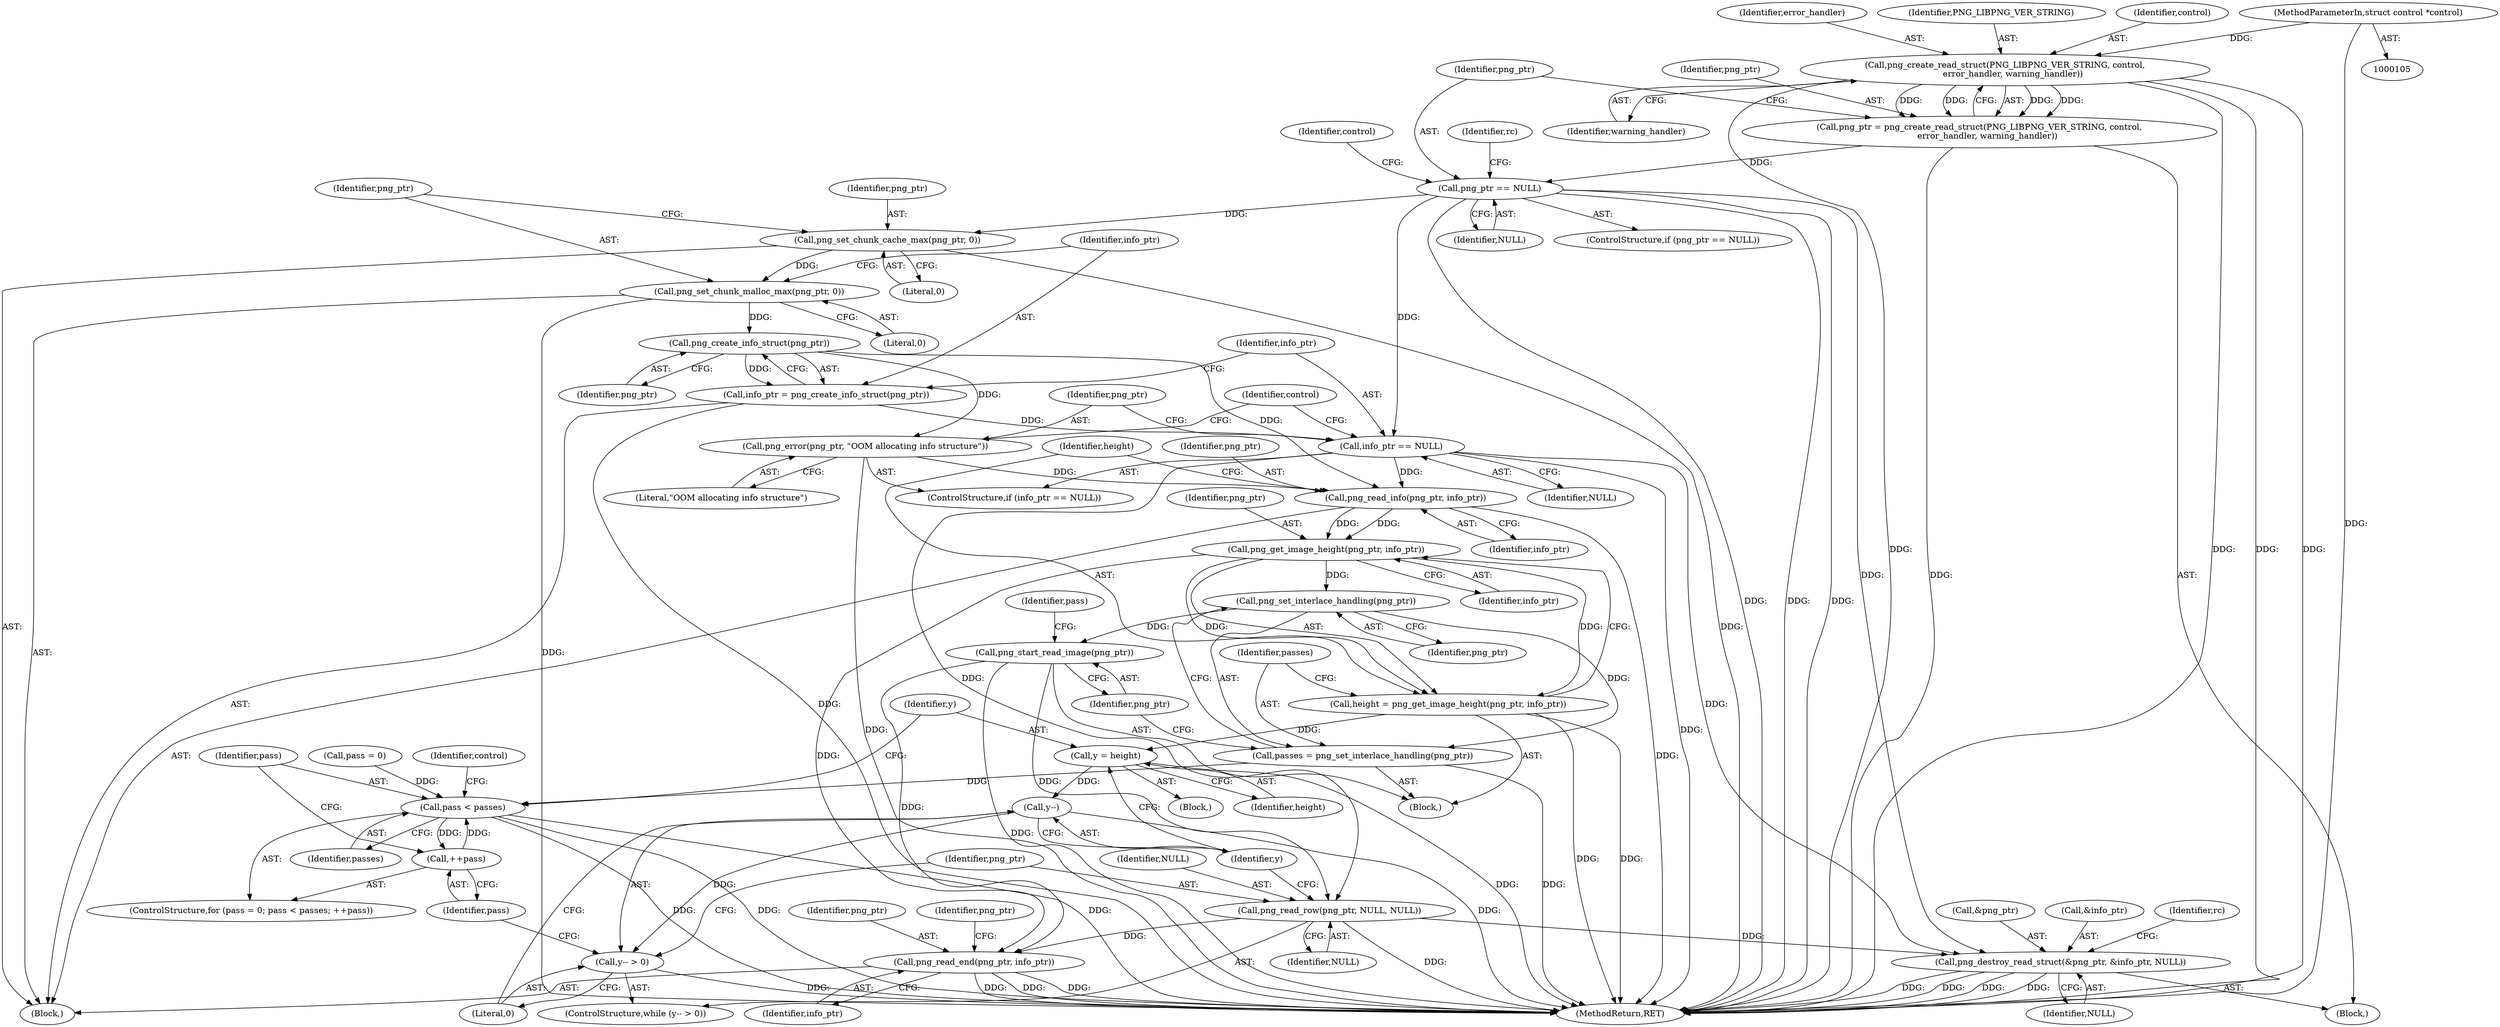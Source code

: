 digraph "0_Android_9d4853418ab2f754c2b63e091c29c5529b8b86ca_172@API" {
"1000116" [label="(Call,png_create_read_struct(PNG_LIBPNG_VER_STRING, control,\n      error_handler, warning_handler))"];
"1000106" [label="(MethodParameterIn,struct control *control)"];
"1000114" [label="(Call,png_ptr = png_create_read_struct(PNG_LIBPNG_VER_STRING, control,\n      error_handler, warning_handler))"];
"1000122" [label="(Call,png_ptr == NULL)"];
"1000156" [label="(Call,png_set_chunk_cache_max(png_ptr, 0))"];
"1000159" [label="(Call,png_set_chunk_malloc_max(png_ptr, 0))"];
"1000165" [label="(Call,png_create_info_struct(png_ptr))"];
"1000163" [label="(Call,info_ptr = png_create_info_struct(png_ptr))"];
"1000168" [label="(Call,info_ptr == NULL)"];
"1000185" [label="(Call,png_read_info(png_ptr, info_ptr))"];
"1000192" [label="(Call,png_get_image_height(png_ptr, info_ptr))"];
"1000190" [label="(Call,height = png_get_image_height(png_ptr, info_ptr))"];
"1000214" [label="(Call,y = height)"];
"1000219" [label="(Call,y--)"];
"1000218" [label="(Call,y-- > 0)"];
"1000198" [label="(Call,png_set_interlace_handling(png_ptr))"];
"1000196" [label="(Call,passes = png_set_interlace_handling(png_ptr))"];
"1000207" [label="(Call,pass < passes)"];
"1000210" [label="(Call,++pass)"];
"1000201" [label="(Call,png_start_read_image(png_ptr))"];
"1000222" [label="(Call,png_read_row(png_ptr, NULL, NULL))"];
"1000237" [label="(Call,png_read_end(png_ptr, info_ptr))"];
"1000240" [label="(Call,png_destroy_read_struct(&png_ptr, &info_ptr, NULL))"];
"1000171" [label="(Call,png_error(png_ptr, \"OOM allocating info structure\"))"];
"1000241" [label="(Call,&png_ptr)"];
"1000157" [label="(Identifier,png_ptr)"];
"1000114" [label="(Call,png_ptr = png_create_read_struct(PNG_LIBPNG_VER_STRING, control,\n      error_handler, warning_handler))"];
"1000169" [label="(Identifier,info_ptr)"];
"1000201" [label="(Call,png_start_read_image(png_ptr))"];
"1000160" [label="(Identifier,png_ptr)"];
"1000166" [label="(Identifier,png_ptr)"];
"1000186" [label="(Identifier,png_ptr)"];
"1000221" [label="(Literal,0)"];
"1000143" [label="(Identifier,rc)"];
"1000167" [label="(ControlStructure,if (info_ptr == NULL))"];
"1000217" [label="(ControlStructure,while (y-- > 0))"];
"1000172" [label="(Identifier,png_ptr)"];
"1000214" [label="(Call,y = height)"];
"1000224" [label="(Identifier,NULL)"];
"1000123" [label="(Identifier,png_ptr)"];
"1000239" [label="(Identifier,info_ptr)"];
"1000219" [label="(Call,y--)"];
"1000117" [label="(Identifier,PNG_LIBPNG_VER_STRING)"];
"1000216" [label="(Identifier,height)"];
"1000107" [label="(Block,)"];
"1000193" [label="(Identifier,png_ptr)"];
"1000165" [label="(Call,png_create_info_struct(png_ptr))"];
"1000245" [label="(Identifier,NULL)"];
"1000116" [label="(Call,png_create_read_struct(PNG_LIBPNG_VER_STRING, control,\n      error_handler, warning_handler))"];
"1000178" [label="(Identifier,control)"];
"1000204" [label="(Call,pass = 0)"];
"1000240" [label="(Call,png_destroy_read_struct(&png_ptr, &info_ptr, NULL))"];
"1000161" [label="(Literal,0)"];
"1000230" [label="(Identifier,control)"];
"1000243" [label="(Call,&info_ptr)"];
"1000215" [label="(Identifier,y)"];
"1000120" [label="(Identifier,warning_handler)"];
"1000248" [label="(MethodReturn,RET)"];
"1000199" [label="(Identifier,png_ptr)"];
"1000196" [label="(Call,passes = png_set_interlace_handling(png_ptr))"];
"1000115" [label="(Identifier,png_ptr)"];
"1000188" [label="(Block,)"];
"1000212" [label="(Block,)"];
"1000191" [label="(Identifier,height)"];
"1000225" [label="(Identifier,NULL)"];
"1000209" [label="(Identifier,passes)"];
"1000124" [label="(Identifier,NULL)"];
"1000187" [label="(Identifier,info_ptr)"];
"1000247" [label="(Identifier,rc)"];
"1000198" [label="(Call,png_set_interlace_handling(png_ptr))"];
"1000220" [label="(Identifier,y)"];
"1000164" [label="(Identifier,info_ptr)"];
"1000163" [label="(Call,info_ptr = png_create_info_struct(png_ptr))"];
"1000159" [label="(Call,png_set_chunk_malloc_max(png_ptr, 0))"];
"1000207" [label="(Call,pass < passes)"];
"1000237" [label="(Call,png_read_end(png_ptr, info_ptr))"];
"1000156" [label="(Call,png_set_chunk_cache_max(png_ptr, 0))"];
"1000185" [label="(Call,png_read_info(png_ptr, info_ptr))"];
"1000203" [label="(ControlStructure,for (pass = 0; pass < passes; ++pass))"];
"1000194" [label="(Identifier,info_ptr)"];
"1000170" [label="(Identifier,NULL)"];
"1000208" [label="(Identifier,pass)"];
"1000118" [label="(Identifier,control)"];
"1000192" [label="(Call,png_get_image_height(png_ptr, info_ptr))"];
"1000205" [label="(Identifier,pass)"];
"1000238" [label="(Identifier,png_ptr)"];
"1000173" [label="(Literal,\"OOM allocating info structure\")"];
"1000158" [label="(Literal,0)"];
"1000197" [label="(Identifier,passes)"];
"1000222" [label="(Call,png_read_row(png_ptr, NULL, NULL))"];
"1000242" [label="(Identifier,png_ptr)"];
"1000202" [label="(Identifier,png_ptr)"];
"1000121" [label="(ControlStructure,if (png_ptr == NULL))"];
"1000119" [label="(Identifier,error_handler)"];
"1000168" [label="(Call,info_ptr == NULL)"];
"1000129" [label="(Identifier,control)"];
"1000171" [label="(Call,png_error(png_ptr, \"OOM allocating info structure\"))"];
"1000190" [label="(Call,height = png_get_image_height(png_ptr, info_ptr))"];
"1000218" [label="(Call,y-- > 0)"];
"1000122" [label="(Call,png_ptr == NULL)"];
"1000223" [label="(Identifier,png_ptr)"];
"1000210" [label="(Call,++pass)"];
"1000154" [label="(Block,)"];
"1000211" [label="(Identifier,pass)"];
"1000106" [label="(MethodParameterIn,struct control *control)"];
"1000116" -> "1000114"  [label="AST: "];
"1000116" -> "1000120"  [label="CFG: "];
"1000117" -> "1000116"  [label="AST: "];
"1000118" -> "1000116"  [label="AST: "];
"1000119" -> "1000116"  [label="AST: "];
"1000120" -> "1000116"  [label="AST: "];
"1000114" -> "1000116"  [label="CFG: "];
"1000116" -> "1000248"  [label="DDG: "];
"1000116" -> "1000248"  [label="DDG: "];
"1000116" -> "1000248"  [label="DDG: "];
"1000116" -> "1000248"  [label="DDG: "];
"1000116" -> "1000114"  [label="DDG: "];
"1000116" -> "1000114"  [label="DDG: "];
"1000116" -> "1000114"  [label="DDG: "];
"1000116" -> "1000114"  [label="DDG: "];
"1000106" -> "1000116"  [label="DDG: "];
"1000106" -> "1000105"  [label="AST: "];
"1000106" -> "1000248"  [label="DDG: "];
"1000114" -> "1000107"  [label="AST: "];
"1000115" -> "1000114"  [label="AST: "];
"1000123" -> "1000114"  [label="CFG: "];
"1000114" -> "1000248"  [label="DDG: "];
"1000114" -> "1000122"  [label="DDG: "];
"1000122" -> "1000121"  [label="AST: "];
"1000122" -> "1000124"  [label="CFG: "];
"1000123" -> "1000122"  [label="AST: "];
"1000124" -> "1000122"  [label="AST: "];
"1000129" -> "1000122"  [label="CFG: "];
"1000143" -> "1000122"  [label="CFG: "];
"1000122" -> "1000248"  [label="DDG: "];
"1000122" -> "1000248"  [label="DDG: "];
"1000122" -> "1000248"  [label="DDG: "];
"1000122" -> "1000156"  [label="DDG: "];
"1000122" -> "1000168"  [label="DDG: "];
"1000122" -> "1000240"  [label="DDG: "];
"1000156" -> "1000154"  [label="AST: "];
"1000156" -> "1000158"  [label="CFG: "];
"1000157" -> "1000156"  [label="AST: "];
"1000158" -> "1000156"  [label="AST: "];
"1000160" -> "1000156"  [label="CFG: "];
"1000156" -> "1000248"  [label="DDG: "];
"1000156" -> "1000159"  [label="DDG: "];
"1000159" -> "1000154"  [label="AST: "];
"1000159" -> "1000161"  [label="CFG: "];
"1000160" -> "1000159"  [label="AST: "];
"1000161" -> "1000159"  [label="AST: "];
"1000164" -> "1000159"  [label="CFG: "];
"1000159" -> "1000248"  [label="DDG: "];
"1000159" -> "1000165"  [label="DDG: "];
"1000165" -> "1000163"  [label="AST: "];
"1000165" -> "1000166"  [label="CFG: "];
"1000166" -> "1000165"  [label="AST: "];
"1000163" -> "1000165"  [label="CFG: "];
"1000165" -> "1000163"  [label="DDG: "];
"1000165" -> "1000171"  [label="DDG: "];
"1000165" -> "1000185"  [label="DDG: "];
"1000163" -> "1000154"  [label="AST: "];
"1000164" -> "1000163"  [label="AST: "];
"1000169" -> "1000163"  [label="CFG: "];
"1000163" -> "1000248"  [label="DDG: "];
"1000163" -> "1000168"  [label="DDG: "];
"1000168" -> "1000167"  [label="AST: "];
"1000168" -> "1000170"  [label="CFG: "];
"1000169" -> "1000168"  [label="AST: "];
"1000170" -> "1000168"  [label="AST: "];
"1000172" -> "1000168"  [label="CFG: "];
"1000178" -> "1000168"  [label="CFG: "];
"1000168" -> "1000248"  [label="DDG: "];
"1000168" -> "1000185"  [label="DDG: "];
"1000168" -> "1000222"  [label="DDG: "];
"1000168" -> "1000240"  [label="DDG: "];
"1000185" -> "1000154"  [label="AST: "];
"1000185" -> "1000187"  [label="CFG: "];
"1000186" -> "1000185"  [label="AST: "];
"1000187" -> "1000185"  [label="AST: "];
"1000191" -> "1000185"  [label="CFG: "];
"1000185" -> "1000248"  [label="DDG: "];
"1000171" -> "1000185"  [label="DDG: "];
"1000185" -> "1000192"  [label="DDG: "];
"1000185" -> "1000192"  [label="DDG: "];
"1000192" -> "1000190"  [label="AST: "];
"1000192" -> "1000194"  [label="CFG: "];
"1000193" -> "1000192"  [label="AST: "];
"1000194" -> "1000192"  [label="AST: "];
"1000190" -> "1000192"  [label="CFG: "];
"1000192" -> "1000190"  [label="DDG: "];
"1000192" -> "1000190"  [label="DDG: "];
"1000192" -> "1000198"  [label="DDG: "];
"1000192" -> "1000237"  [label="DDG: "];
"1000190" -> "1000188"  [label="AST: "];
"1000191" -> "1000190"  [label="AST: "];
"1000197" -> "1000190"  [label="CFG: "];
"1000190" -> "1000248"  [label="DDG: "];
"1000190" -> "1000248"  [label="DDG: "];
"1000190" -> "1000214"  [label="DDG: "];
"1000214" -> "1000212"  [label="AST: "];
"1000214" -> "1000216"  [label="CFG: "];
"1000215" -> "1000214"  [label="AST: "];
"1000216" -> "1000214"  [label="AST: "];
"1000220" -> "1000214"  [label="CFG: "];
"1000214" -> "1000248"  [label="DDG: "];
"1000214" -> "1000219"  [label="DDG: "];
"1000219" -> "1000218"  [label="AST: "];
"1000219" -> "1000220"  [label="CFG: "];
"1000220" -> "1000219"  [label="AST: "];
"1000221" -> "1000219"  [label="CFG: "];
"1000219" -> "1000248"  [label="DDG: "];
"1000219" -> "1000218"  [label="DDG: "];
"1000218" -> "1000217"  [label="AST: "];
"1000218" -> "1000221"  [label="CFG: "];
"1000221" -> "1000218"  [label="AST: "];
"1000223" -> "1000218"  [label="CFG: "];
"1000211" -> "1000218"  [label="CFG: "];
"1000218" -> "1000248"  [label="DDG: "];
"1000198" -> "1000196"  [label="AST: "];
"1000198" -> "1000199"  [label="CFG: "];
"1000199" -> "1000198"  [label="AST: "];
"1000196" -> "1000198"  [label="CFG: "];
"1000198" -> "1000196"  [label="DDG: "];
"1000198" -> "1000201"  [label="DDG: "];
"1000196" -> "1000188"  [label="AST: "];
"1000197" -> "1000196"  [label="AST: "];
"1000202" -> "1000196"  [label="CFG: "];
"1000196" -> "1000248"  [label="DDG: "];
"1000196" -> "1000207"  [label="DDG: "];
"1000207" -> "1000203"  [label="AST: "];
"1000207" -> "1000209"  [label="CFG: "];
"1000208" -> "1000207"  [label="AST: "];
"1000209" -> "1000207"  [label="AST: "];
"1000215" -> "1000207"  [label="CFG: "];
"1000230" -> "1000207"  [label="CFG: "];
"1000207" -> "1000248"  [label="DDG: "];
"1000207" -> "1000248"  [label="DDG: "];
"1000207" -> "1000248"  [label="DDG: "];
"1000210" -> "1000207"  [label="DDG: "];
"1000204" -> "1000207"  [label="DDG: "];
"1000207" -> "1000210"  [label="DDG: "];
"1000210" -> "1000203"  [label="AST: "];
"1000210" -> "1000211"  [label="CFG: "];
"1000211" -> "1000210"  [label="AST: "];
"1000208" -> "1000210"  [label="CFG: "];
"1000201" -> "1000188"  [label="AST: "];
"1000201" -> "1000202"  [label="CFG: "];
"1000202" -> "1000201"  [label="AST: "];
"1000205" -> "1000201"  [label="CFG: "];
"1000201" -> "1000248"  [label="DDG: "];
"1000201" -> "1000222"  [label="DDG: "];
"1000201" -> "1000237"  [label="DDG: "];
"1000222" -> "1000217"  [label="AST: "];
"1000222" -> "1000225"  [label="CFG: "];
"1000223" -> "1000222"  [label="AST: "];
"1000224" -> "1000222"  [label="AST: "];
"1000225" -> "1000222"  [label="AST: "];
"1000220" -> "1000222"  [label="CFG: "];
"1000222" -> "1000248"  [label="DDG: "];
"1000222" -> "1000237"  [label="DDG: "];
"1000222" -> "1000240"  [label="DDG: "];
"1000237" -> "1000154"  [label="AST: "];
"1000237" -> "1000239"  [label="CFG: "];
"1000238" -> "1000237"  [label="AST: "];
"1000239" -> "1000237"  [label="AST: "];
"1000242" -> "1000237"  [label="CFG: "];
"1000237" -> "1000248"  [label="DDG: "];
"1000237" -> "1000248"  [label="DDG: "];
"1000237" -> "1000248"  [label="DDG: "];
"1000240" -> "1000107"  [label="AST: "];
"1000240" -> "1000245"  [label="CFG: "];
"1000241" -> "1000240"  [label="AST: "];
"1000243" -> "1000240"  [label="AST: "];
"1000245" -> "1000240"  [label="AST: "];
"1000247" -> "1000240"  [label="CFG: "];
"1000240" -> "1000248"  [label="DDG: "];
"1000240" -> "1000248"  [label="DDG: "];
"1000240" -> "1000248"  [label="DDG: "];
"1000240" -> "1000248"  [label="DDG: "];
"1000171" -> "1000167"  [label="AST: "];
"1000171" -> "1000173"  [label="CFG: "];
"1000172" -> "1000171"  [label="AST: "];
"1000173" -> "1000171"  [label="AST: "];
"1000178" -> "1000171"  [label="CFG: "];
"1000171" -> "1000248"  [label="DDG: "];
}
